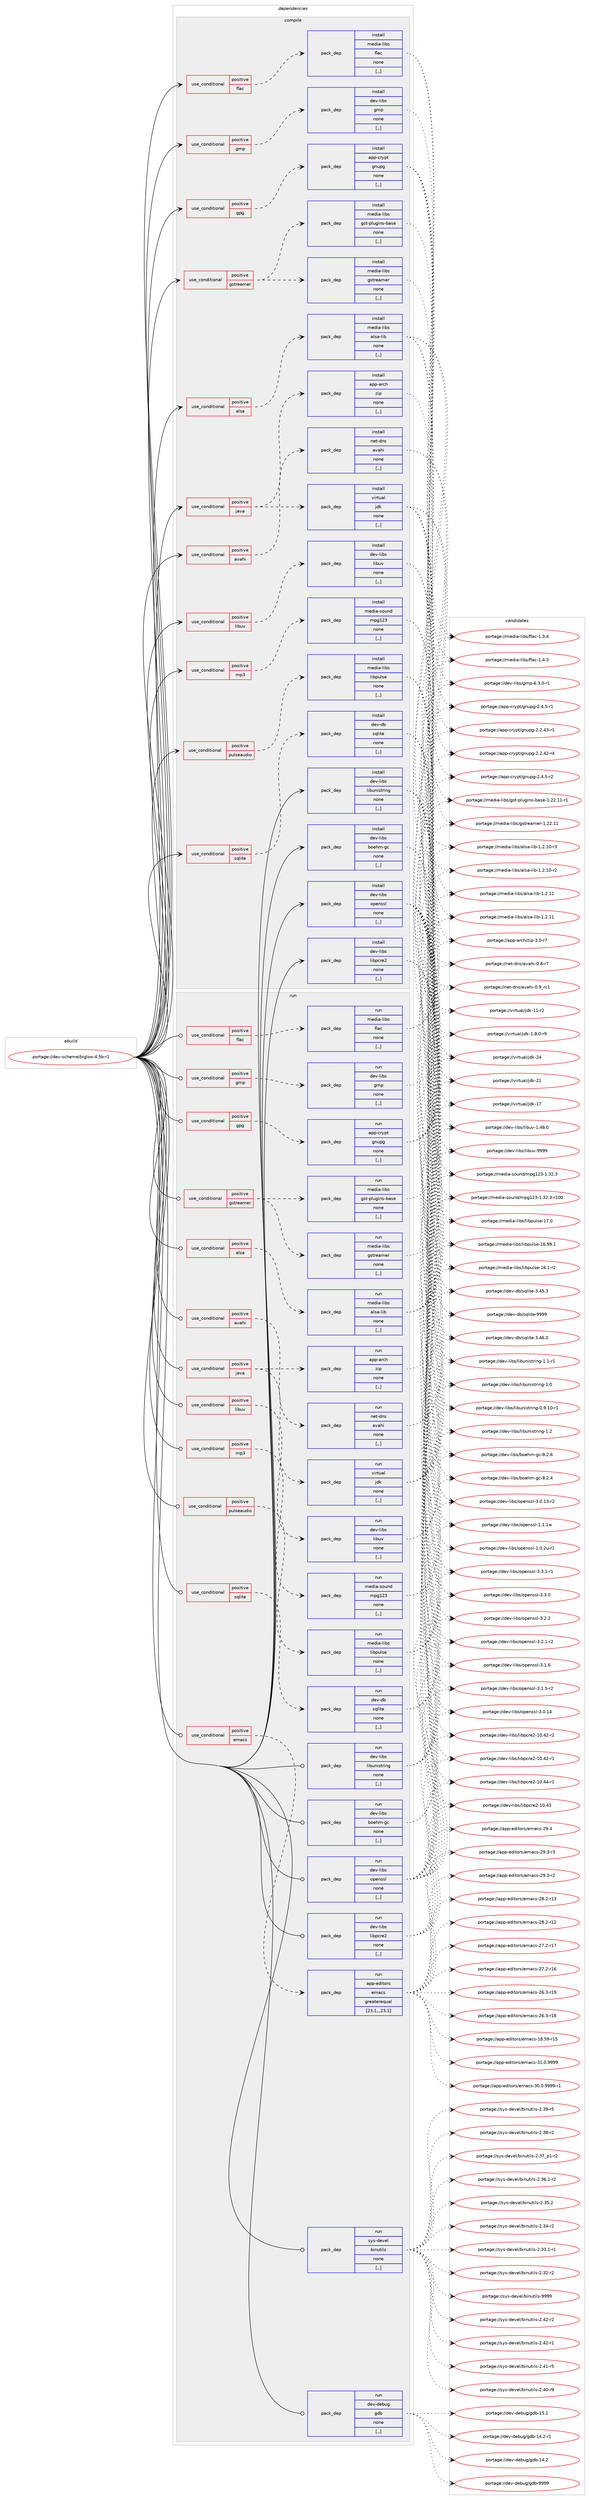 digraph prolog {

# *************
# Graph options
# *************

newrank=true;
concentrate=true;
compound=true;
graph [rankdir=LR,fontname=Helvetica,fontsize=10,ranksep=1.5];#, ranksep=2.5, nodesep=0.2];
edge  [arrowhead=vee];
node  [fontname=Helvetica,fontsize=10];

# **********
# The ebuild
# **********

subgraph cluster_leftcol {
color=gray;
label=<<i>ebuild</i>>;
id [label="portage://dev-scheme/bigloo-4.5b-r1", color=red, width=4, href="../dev-scheme/bigloo-4.5b-r1.svg"];
}

# ****************
# The dependencies
# ****************

subgraph cluster_midcol {
color=gray;
label=<<i>dependencies</i>>;
subgraph cluster_compile {
fillcolor="#eeeeee";
style=filled;
label=<<i>compile</i>>;
subgraph cond58919 {
dependency208186 [label=<<TABLE BORDER="0" CELLBORDER="1" CELLSPACING="0" CELLPADDING="4"><TR><TD ROWSPAN="3" CELLPADDING="10">use_conditional</TD></TR><TR><TD>positive</TD></TR><TR><TD>alsa</TD></TR></TABLE>>, shape=none, color=red];
subgraph pack147878 {
dependency208187 [label=<<TABLE BORDER="0" CELLBORDER="1" CELLSPACING="0" CELLPADDING="4" WIDTH="220"><TR><TD ROWSPAN="6" CELLPADDING="30">pack_dep</TD></TR><TR><TD WIDTH="110">install</TD></TR><TR><TD>media-libs</TD></TR><TR><TD>alsa-lib</TD></TR><TR><TD>none</TD></TR><TR><TD>[,,]</TD></TR></TABLE>>, shape=none, color=blue];
}
dependency208186:e -> dependency208187:w [weight=20,style="dashed",arrowhead="vee"];
}
id:e -> dependency208186:w [weight=20,style="solid",arrowhead="vee"];
subgraph cond58920 {
dependency208188 [label=<<TABLE BORDER="0" CELLBORDER="1" CELLSPACING="0" CELLPADDING="4"><TR><TD ROWSPAN="3" CELLPADDING="10">use_conditional</TD></TR><TR><TD>positive</TD></TR><TR><TD>avahi</TD></TR></TABLE>>, shape=none, color=red];
subgraph pack147879 {
dependency208189 [label=<<TABLE BORDER="0" CELLBORDER="1" CELLSPACING="0" CELLPADDING="4" WIDTH="220"><TR><TD ROWSPAN="6" CELLPADDING="30">pack_dep</TD></TR><TR><TD WIDTH="110">install</TD></TR><TR><TD>net-dns</TD></TR><TR><TD>avahi</TD></TR><TR><TD>none</TD></TR><TR><TD>[,,]</TD></TR></TABLE>>, shape=none, color=blue];
}
dependency208188:e -> dependency208189:w [weight=20,style="dashed",arrowhead="vee"];
}
id:e -> dependency208188:w [weight=20,style="solid",arrowhead="vee"];
subgraph cond58921 {
dependency208190 [label=<<TABLE BORDER="0" CELLBORDER="1" CELLSPACING="0" CELLPADDING="4"><TR><TD ROWSPAN="3" CELLPADDING="10">use_conditional</TD></TR><TR><TD>positive</TD></TR><TR><TD>flac</TD></TR></TABLE>>, shape=none, color=red];
subgraph pack147880 {
dependency208191 [label=<<TABLE BORDER="0" CELLBORDER="1" CELLSPACING="0" CELLPADDING="4" WIDTH="220"><TR><TD ROWSPAN="6" CELLPADDING="30">pack_dep</TD></TR><TR><TD WIDTH="110">install</TD></TR><TR><TD>media-libs</TD></TR><TR><TD>flac</TD></TR><TR><TD>none</TD></TR><TR><TD>[,,]</TD></TR></TABLE>>, shape=none, color=blue];
}
dependency208190:e -> dependency208191:w [weight=20,style="dashed",arrowhead="vee"];
}
id:e -> dependency208190:w [weight=20,style="solid",arrowhead="vee"];
subgraph cond58922 {
dependency208192 [label=<<TABLE BORDER="0" CELLBORDER="1" CELLSPACING="0" CELLPADDING="4"><TR><TD ROWSPAN="3" CELLPADDING="10">use_conditional</TD></TR><TR><TD>positive</TD></TR><TR><TD>gmp</TD></TR></TABLE>>, shape=none, color=red];
subgraph pack147881 {
dependency208193 [label=<<TABLE BORDER="0" CELLBORDER="1" CELLSPACING="0" CELLPADDING="4" WIDTH="220"><TR><TD ROWSPAN="6" CELLPADDING="30">pack_dep</TD></TR><TR><TD WIDTH="110">install</TD></TR><TR><TD>dev-libs</TD></TR><TR><TD>gmp</TD></TR><TR><TD>none</TD></TR><TR><TD>[,,]</TD></TR></TABLE>>, shape=none, color=blue];
}
dependency208192:e -> dependency208193:w [weight=20,style="dashed",arrowhead="vee"];
}
id:e -> dependency208192:w [weight=20,style="solid",arrowhead="vee"];
subgraph cond58923 {
dependency208194 [label=<<TABLE BORDER="0" CELLBORDER="1" CELLSPACING="0" CELLPADDING="4"><TR><TD ROWSPAN="3" CELLPADDING="10">use_conditional</TD></TR><TR><TD>positive</TD></TR><TR><TD>gpg</TD></TR></TABLE>>, shape=none, color=red];
subgraph pack147882 {
dependency208195 [label=<<TABLE BORDER="0" CELLBORDER="1" CELLSPACING="0" CELLPADDING="4" WIDTH="220"><TR><TD ROWSPAN="6" CELLPADDING="30">pack_dep</TD></TR><TR><TD WIDTH="110">install</TD></TR><TR><TD>app-crypt</TD></TR><TR><TD>gnupg</TD></TR><TR><TD>none</TD></TR><TR><TD>[,,]</TD></TR></TABLE>>, shape=none, color=blue];
}
dependency208194:e -> dependency208195:w [weight=20,style="dashed",arrowhead="vee"];
}
id:e -> dependency208194:w [weight=20,style="solid",arrowhead="vee"];
subgraph cond58924 {
dependency208196 [label=<<TABLE BORDER="0" CELLBORDER="1" CELLSPACING="0" CELLPADDING="4"><TR><TD ROWSPAN="3" CELLPADDING="10">use_conditional</TD></TR><TR><TD>positive</TD></TR><TR><TD>gstreamer</TD></TR></TABLE>>, shape=none, color=red];
subgraph pack147883 {
dependency208197 [label=<<TABLE BORDER="0" CELLBORDER="1" CELLSPACING="0" CELLPADDING="4" WIDTH="220"><TR><TD ROWSPAN="6" CELLPADDING="30">pack_dep</TD></TR><TR><TD WIDTH="110">install</TD></TR><TR><TD>media-libs</TD></TR><TR><TD>gst-plugins-base</TD></TR><TR><TD>none</TD></TR><TR><TD>[,,]</TD></TR></TABLE>>, shape=none, color=blue];
}
dependency208196:e -> dependency208197:w [weight=20,style="dashed",arrowhead="vee"];
subgraph pack147884 {
dependency208198 [label=<<TABLE BORDER="0" CELLBORDER="1" CELLSPACING="0" CELLPADDING="4" WIDTH="220"><TR><TD ROWSPAN="6" CELLPADDING="30">pack_dep</TD></TR><TR><TD WIDTH="110">install</TD></TR><TR><TD>media-libs</TD></TR><TR><TD>gstreamer</TD></TR><TR><TD>none</TD></TR><TR><TD>[,,]</TD></TR></TABLE>>, shape=none, color=blue];
}
dependency208196:e -> dependency208198:w [weight=20,style="dashed",arrowhead="vee"];
}
id:e -> dependency208196:w [weight=20,style="solid",arrowhead="vee"];
subgraph cond58925 {
dependency208199 [label=<<TABLE BORDER="0" CELLBORDER="1" CELLSPACING="0" CELLPADDING="4"><TR><TD ROWSPAN="3" CELLPADDING="10">use_conditional</TD></TR><TR><TD>positive</TD></TR><TR><TD>java</TD></TR></TABLE>>, shape=none, color=red];
subgraph pack147885 {
dependency208200 [label=<<TABLE BORDER="0" CELLBORDER="1" CELLSPACING="0" CELLPADDING="4" WIDTH="220"><TR><TD ROWSPAN="6" CELLPADDING="30">pack_dep</TD></TR><TR><TD WIDTH="110">install</TD></TR><TR><TD>app-arch</TD></TR><TR><TD>zip</TD></TR><TR><TD>none</TD></TR><TR><TD>[,,]</TD></TR></TABLE>>, shape=none, color=blue];
}
dependency208199:e -> dependency208200:w [weight=20,style="dashed",arrowhead="vee"];
subgraph pack147886 {
dependency208201 [label=<<TABLE BORDER="0" CELLBORDER="1" CELLSPACING="0" CELLPADDING="4" WIDTH="220"><TR><TD ROWSPAN="6" CELLPADDING="30">pack_dep</TD></TR><TR><TD WIDTH="110">install</TD></TR><TR><TD>virtual</TD></TR><TR><TD>jdk</TD></TR><TR><TD>none</TD></TR><TR><TD>[,,]</TD></TR></TABLE>>, shape=none, color=blue];
}
dependency208199:e -> dependency208201:w [weight=20,style="dashed",arrowhead="vee"];
}
id:e -> dependency208199:w [weight=20,style="solid",arrowhead="vee"];
subgraph cond58926 {
dependency208202 [label=<<TABLE BORDER="0" CELLBORDER="1" CELLSPACING="0" CELLPADDING="4"><TR><TD ROWSPAN="3" CELLPADDING="10">use_conditional</TD></TR><TR><TD>positive</TD></TR><TR><TD>libuv</TD></TR></TABLE>>, shape=none, color=red];
subgraph pack147887 {
dependency208203 [label=<<TABLE BORDER="0" CELLBORDER="1" CELLSPACING="0" CELLPADDING="4" WIDTH="220"><TR><TD ROWSPAN="6" CELLPADDING="30">pack_dep</TD></TR><TR><TD WIDTH="110">install</TD></TR><TR><TD>dev-libs</TD></TR><TR><TD>libuv</TD></TR><TR><TD>none</TD></TR><TR><TD>[,,]</TD></TR></TABLE>>, shape=none, color=blue];
}
dependency208202:e -> dependency208203:w [weight=20,style="dashed",arrowhead="vee"];
}
id:e -> dependency208202:w [weight=20,style="solid",arrowhead="vee"];
subgraph cond58927 {
dependency208204 [label=<<TABLE BORDER="0" CELLBORDER="1" CELLSPACING="0" CELLPADDING="4"><TR><TD ROWSPAN="3" CELLPADDING="10">use_conditional</TD></TR><TR><TD>positive</TD></TR><TR><TD>mp3</TD></TR></TABLE>>, shape=none, color=red];
subgraph pack147888 {
dependency208205 [label=<<TABLE BORDER="0" CELLBORDER="1" CELLSPACING="0" CELLPADDING="4" WIDTH="220"><TR><TD ROWSPAN="6" CELLPADDING="30">pack_dep</TD></TR><TR><TD WIDTH="110">install</TD></TR><TR><TD>media-sound</TD></TR><TR><TD>mpg123</TD></TR><TR><TD>none</TD></TR><TR><TD>[,,]</TD></TR></TABLE>>, shape=none, color=blue];
}
dependency208204:e -> dependency208205:w [weight=20,style="dashed",arrowhead="vee"];
}
id:e -> dependency208204:w [weight=20,style="solid",arrowhead="vee"];
subgraph cond58928 {
dependency208206 [label=<<TABLE BORDER="0" CELLBORDER="1" CELLSPACING="0" CELLPADDING="4"><TR><TD ROWSPAN="3" CELLPADDING="10">use_conditional</TD></TR><TR><TD>positive</TD></TR><TR><TD>pulseaudio</TD></TR></TABLE>>, shape=none, color=red];
subgraph pack147889 {
dependency208207 [label=<<TABLE BORDER="0" CELLBORDER="1" CELLSPACING="0" CELLPADDING="4" WIDTH="220"><TR><TD ROWSPAN="6" CELLPADDING="30">pack_dep</TD></TR><TR><TD WIDTH="110">install</TD></TR><TR><TD>media-libs</TD></TR><TR><TD>libpulse</TD></TR><TR><TD>none</TD></TR><TR><TD>[,,]</TD></TR></TABLE>>, shape=none, color=blue];
}
dependency208206:e -> dependency208207:w [weight=20,style="dashed",arrowhead="vee"];
}
id:e -> dependency208206:w [weight=20,style="solid",arrowhead="vee"];
subgraph cond58929 {
dependency208208 [label=<<TABLE BORDER="0" CELLBORDER="1" CELLSPACING="0" CELLPADDING="4"><TR><TD ROWSPAN="3" CELLPADDING="10">use_conditional</TD></TR><TR><TD>positive</TD></TR><TR><TD>sqlite</TD></TR></TABLE>>, shape=none, color=red];
subgraph pack147890 {
dependency208209 [label=<<TABLE BORDER="0" CELLBORDER="1" CELLSPACING="0" CELLPADDING="4" WIDTH="220"><TR><TD ROWSPAN="6" CELLPADDING="30">pack_dep</TD></TR><TR><TD WIDTH="110">install</TD></TR><TR><TD>dev-db</TD></TR><TR><TD>sqlite</TD></TR><TR><TD>none</TD></TR><TR><TD>[,,]</TD></TR></TABLE>>, shape=none, color=blue];
}
dependency208208:e -> dependency208209:w [weight=20,style="dashed",arrowhead="vee"];
}
id:e -> dependency208208:w [weight=20,style="solid",arrowhead="vee"];
subgraph pack147891 {
dependency208210 [label=<<TABLE BORDER="0" CELLBORDER="1" CELLSPACING="0" CELLPADDING="4" WIDTH="220"><TR><TD ROWSPAN="6" CELLPADDING="30">pack_dep</TD></TR><TR><TD WIDTH="110">install</TD></TR><TR><TD>dev-libs</TD></TR><TR><TD>boehm-gc</TD></TR><TR><TD>none</TD></TR><TR><TD>[,,]</TD></TR></TABLE>>, shape=none, color=blue];
}
id:e -> dependency208210:w [weight=20,style="solid",arrowhead="vee"];
subgraph pack147892 {
dependency208211 [label=<<TABLE BORDER="0" CELLBORDER="1" CELLSPACING="0" CELLPADDING="4" WIDTH="220"><TR><TD ROWSPAN="6" CELLPADDING="30">pack_dep</TD></TR><TR><TD WIDTH="110">install</TD></TR><TR><TD>dev-libs</TD></TR><TR><TD>libpcre2</TD></TR><TR><TD>none</TD></TR><TR><TD>[,,]</TD></TR></TABLE>>, shape=none, color=blue];
}
id:e -> dependency208211:w [weight=20,style="solid",arrowhead="vee"];
subgraph pack147893 {
dependency208212 [label=<<TABLE BORDER="0" CELLBORDER="1" CELLSPACING="0" CELLPADDING="4" WIDTH="220"><TR><TD ROWSPAN="6" CELLPADDING="30">pack_dep</TD></TR><TR><TD WIDTH="110">install</TD></TR><TR><TD>dev-libs</TD></TR><TR><TD>libunistring</TD></TR><TR><TD>none</TD></TR><TR><TD>[,,]</TD></TR></TABLE>>, shape=none, color=blue];
}
id:e -> dependency208212:w [weight=20,style="solid",arrowhead="vee"];
subgraph pack147894 {
dependency208213 [label=<<TABLE BORDER="0" CELLBORDER="1" CELLSPACING="0" CELLPADDING="4" WIDTH="220"><TR><TD ROWSPAN="6" CELLPADDING="30">pack_dep</TD></TR><TR><TD WIDTH="110">install</TD></TR><TR><TD>dev-libs</TD></TR><TR><TD>openssl</TD></TR><TR><TD>none</TD></TR><TR><TD>[,,]</TD></TR></TABLE>>, shape=none, color=blue];
}
id:e -> dependency208213:w [weight=20,style="solid",arrowhead="vee"];
}
subgraph cluster_compileandrun {
fillcolor="#eeeeee";
style=filled;
label=<<i>compile and run</i>>;
}
subgraph cluster_run {
fillcolor="#eeeeee";
style=filled;
label=<<i>run</i>>;
subgraph cond58930 {
dependency208214 [label=<<TABLE BORDER="0" CELLBORDER="1" CELLSPACING="0" CELLPADDING="4"><TR><TD ROWSPAN="3" CELLPADDING="10">use_conditional</TD></TR><TR><TD>positive</TD></TR><TR><TD>alsa</TD></TR></TABLE>>, shape=none, color=red];
subgraph pack147895 {
dependency208215 [label=<<TABLE BORDER="0" CELLBORDER="1" CELLSPACING="0" CELLPADDING="4" WIDTH="220"><TR><TD ROWSPAN="6" CELLPADDING="30">pack_dep</TD></TR><TR><TD WIDTH="110">run</TD></TR><TR><TD>media-libs</TD></TR><TR><TD>alsa-lib</TD></TR><TR><TD>none</TD></TR><TR><TD>[,,]</TD></TR></TABLE>>, shape=none, color=blue];
}
dependency208214:e -> dependency208215:w [weight=20,style="dashed",arrowhead="vee"];
}
id:e -> dependency208214:w [weight=20,style="solid",arrowhead="odot"];
subgraph cond58931 {
dependency208216 [label=<<TABLE BORDER="0" CELLBORDER="1" CELLSPACING="0" CELLPADDING="4"><TR><TD ROWSPAN="3" CELLPADDING="10">use_conditional</TD></TR><TR><TD>positive</TD></TR><TR><TD>avahi</TD></TR></TABLE>>, shape=none, color=red];
subgraph pack147896 {
dependency208217 [label=<<TABLE BORDER="0" CELLBORDER="1" CELLSPACING="0" CELLPADDING="4" WIDTH="220"><TR><TD ROWSPAN="6" CELLPADDING="30">pack_dep</TD></TR><TR><TD WIDTH="110">run</TD></TR><TR><TD>net-dns</TD></TR><TR><TD>avahi</TD></TR><TR><TD>none</TD></TR><TR><TD>[,,]</TD></TR></TABLE>>, shape=none, color=blue];
}
dependency208216:e -> dependency208217:w [weight=20,style="dashed",arrowhead="vee"];
}
id:e -> dependency208216:w [weight=20,style="solid",arrowhead="odot"];
subgraph cond58932 {
dependency208218 [label=<<TABLE BORDER="0" CELLBORDER="1" CELLSPACING="0" CELLPADDING="4"><TR><TD ROWSPAN="3" CELLPADDING="10">use_conditional</TD></TR><TR><TD>positive</TD></TR><TR><TD>emacs</TD></TR></TABLE>>, shape=none, color=red];
subgraph pack147897 {
dependency208219 [label=<<TABLE BORDER="0" CELLBORDER="1" CELLSPACING="0" CELLPADDING="4" WIDTH="220"><TR><TD ROWSPAN="6" CELLPADDING="30">pack_dep</TD></TR><TR><TD WIDTH="110">run</TD></TR><TR><TD>app-editors</TD></TR><TR><TD>emacs</TD></TR><TR><TD>greaterequal</TD></TR><TR><TD>[23.1,,,23.1]</TD></TR></TABLE>>, shape=none, color=blue];
}
dependency208218:e -> dependency208219:w [weight=20,style="dashed",arrowhead="vee"];
}
id:e -> dependency208218:w [weight=20,style="solid",arrowhead="odot"];
subgraph cond58933 {
dependency208220 [label=<<TABLE BORDER="0" CELLBORDER="1" CELLSPACING="0" CELLPADDING="4"><TR><TD ROWSPAN="3" CELLPADDING="10">use_conditional</TD></TR><TR><TD>positive</TD></TR><TR><TD>flac</TD></TR></TABLE>>, shape=none, color=red];
subgraph pack147898 {
dependency208221 [label=<<TABLE BORDER="0" CELLBORDER="1" CELLSPACING="0" CELLPADDING="4" WIDTH="220"><TR><TD ROWSPAN="6" CELLPADDING="30">pack_dep</TD></TR><TR><TD WIDTH="110">run</TD></TR><TR><TD>media-libs</TD></TR><TR><TD>flac</TD></TR><TR><TD>none</TD></TR><TR><TD>[,,]</TD></TR></TABLE>>, shape=none, color=blue];
}
dependency208220:e -> dependency208221:w [weight=20,style="dashed",arrowhead="vee"];
}
id:e -> dependency208220:w [weight=20,style="solid",arrowhead="odot"];
subgraph cond58934 {
dependency208222 [label=<<TABLE BORDER="0" CELLBORDER="1" CELLSPACING="0" CELLPADDING="4"><TR><TD ROWSPAN="3" CELLPADDING="10">use_conditional</TD></TR><TR><TD>positive</TD></TR><TR><TD>gmp</TD></TR></TABLE>>, shape=none, color=red];
subgraph pack147899 {
dependency208223 [label=<<TABLE BORDER="0" CELLBORDER="1" CELLSPACING="0" CELLPADDING="4" WIDTH="220"><TR><TD ROWSPAN="6" CELLPADDING="30">pack_dep</TD></TR><TR><TD WIDTH="110">run</TD></TR><TR><TD>dev-libs</TD></TR><TR><TD>gmp</TD></TR><TR><TD>none</TD></TR><TR><TD>[,,]</TD></TR></TABLE>>, shape=none, color=blue];
}
dependency208222:e -> dependency208223:w [weight=20,style="dashed",arrowhead="vee"];
}
id:e -> dependency208222:w [weight=20,style="solid",arrowhead="odot"];
subgraph cond58935 {
dependency208224 [label=<<TABLE BORDER="0" CELLBORDER="1" CELLSPACING="0" CELLPADDING="4"><TR><TD ROWSPAN="3" CELLPADDING="10">use_conditional</TD></TR><TR><TD>positive</TD></TR><TR><TD>gpg</TD></TR></TABLE>>, shape=none, color=red];
subgraph pack147900 {
dependency208225 [label=<<TABLE BORDER="0" CELLBORDER="1" CELLSPACING="0" CELLPADDING="4" WIDTH="220"><TR><TD ROWSPAN="6" CELLPADDING="30">pack_dep</TD></TR><TR><TD WIDTH="110">run</TD></TR><TR><TD>app-crypt</TD></TR><TR><TD>gnupg</TD></TR><TR><TD>none</TD></TR><TR><TD>[,,]</TD></TR></TABLE>>, shape=none, color=blue];
}
dependency208224:e -> dependency208225:w [weight=20,style="dashed",arrowhead="vee"];
}
id:e -> dependency208224:w [weight=20,style="solid",arrowhead="odot"];
subgraph cond58936 {
dependency208226 [label=<<TABLE BORDER="0" CELLBORDER="1" CELLSPACING="0" CELLPADDING="4"><TR><TD ROWSPAN="3" CELLPADDING="10">use_conditional</TD></TR><TR><TD>positive</TD></TR><TR><TD>gstreamer</TD></TR></TABLE>>, shape=none, color=red];
subgraph pack147901 {
dependency208227 [label=<<TABLE BORDER="0" CELLBORDER="1" CELLSPACING="0" CELLPADDING="4" WIDTH="220"><TR><TD ROWSPAN="6" CELLPADDING="30">pack_dep</TD></TR><TR><TD WIDTH="110">run</TD></TR><TR><TD>media-libs</TD></TR><TR><TD>gst-plugins-base</TD></TR><TR><TD>none</TD></TR><TR><TD>[,,]</TD></TR></TABLE>>, shape=none, color=blue];
}
dependency208226:e -> dependency208227:w [weight=20,style="dashed",arrowhead="vee"];
subgraph pack147902 {
dependency208228 [label=<<TABLE BORDER="0" CELLBORDER="1" CELLSPACING="0" CELLPADDING="4" WIDTH="220"><TR><TD ROWSPAN="6" CELLPADDING="30">pack_dep</TD></TR><TR><TD WIDTH="110">run</TD></TR><TR><TD>media-libs</TD></TR><TR><TD>gstreamer</TD></TR><TR><TD>none</TD></TR><TR><TD>[,,]</TD></TR></TABLE>>, shape=none, color=blue];
}
dependency208226:e -> dependency208228:w [weight=20,style="dashed",arrowhead="vee"];
}
id:e -> dependency208226:w [weight=20,style="solid",arrowhead="odot"];
subgraph cond58937 {
dependency208229 [label=<<TABLE BORDER="0" CELLBORDER="1" CELLSPACING="0" CELLPADDING="4"><TR><TD ROWSPAN="3" CELLPADDING="10">use_conditional</TD></TR><TR><TD>positive</TD></TR><TR><TD>java</TD></TR></TABLE>>, shape=none, color=red];
subgraph pack147903 {
dependency208230 [label=<<TABLE BORDER="0" CELLBORDER="1" CELLSPACING="0" CELLPADDING="4" WIDTH="220"><TR><TD ROWSPAN="6" CELLPADDING="30">pack_dep</TD></TR><TR><TD WIDTH="110">run</TD></TR><TR><TD>app-arch</TD></TR><TR><TD>zip</TD></TR><TR><TD>none</TD></TR><TR><TD>[,,]</TD></TR></TABLE>>, shape=none, color=blue];
}
dependency208229:e -> dependency208230:w [weight=20,style="dashed",arrowhead="vee"];
subgraph pack147904 {
dependency208231 [label=<<TABLE BORDER="0" CELLBORDER="1" CELLSPACING="0" CELLPADDING="4" WIDTH="220"><TR><TD ROWSPAN="6" CELLPADDING="30">pack_dep</TD></TR><TR><TD WIDTH="110">run</TD></TR><TR><TD>virtual</TD></TR><TR><TD>jdk</TD></TR><TR><TD>none</TD></TR><TR><TD>[,,]</TD></TR></TABLE>>, shape=none, color=blue];
}
dependency208229:e -> dependency208231:w [weight=20,style="dashed",arrowhead="vee"];
}
id:e -> dependency208229:w [weight=20,style="solid",arrowhead="odot"];
subgraph cond58938 {
dependency208232 [label=<<TABLE BORDER="0" CELLBORDER="1" CELLSPACING="0" CELLPADDING="4"><TR><TD ROWSPAN="3" CELLPADDING="10">use_conditional</TD></TR><TR><TD>positive</TD></TR><TR><TD>libuv</TD></TR></TABLE>>, shape=none, color=red];
subgraph pack147905 {
dependency208233 [label=<<TABLE BORDER="0" CELLBORDER="1" CELLSPACING="0" CELLPADDING="4" WIDTH="220"><TR><TD ROWSPAN="6" CELLPADDING="30">pack_dep</TD></TR><TR><TD WIDTH="110">run</TD></TR><TR><TD>dev-libs</TD></TR><TR><TD>libuv</TD></TR><TR><TD>none</TD></TR><TR><TD>[,,]</TD></TR></TABLE>>, shape=none, color=blue];
}
dependency208232:e -> dependency208233:w [weight=20,style="dashed",arrowhead="vee"];
}
id:e -> dependency208232:w [weight=20,style="solid",arrowhead="odot"];
subgraph cond58939 {
dependency208234 [label=<<TABLE BORDER="0" CELLBORDER="1" CELLSPACING="0" CELLPADDING="4"><TR><TD ROWSPAN="3" CELLPADDING="10">use_conditional</TD></TR><TR><TD>positive</TD></TR><TR><TD>mp3</TD></TR></TABLE>>, shape=none, color=red];
subgraph pack147906 {
dependency208235 [label=<<TABLE BORDER="0" CELLBORDER="1" CELLSPACING="0" CELLPADDING="4" WIDTH="220"><TR><TD ROWSPAN="6" CELLPADDING="30">pack_dep</TD></TR><TR><TD WIDTH="110">run</TD></TR><TR><TD>media-sound</TD></TR><TR><TD>mpg123</TD></TR><TR><TD>none</TD></TR><TR><TD>[,,]</TD></TR></TABLE>>, shape=none, color=blue];
}
dependency208234:e -> dependency208235:w [weight=20,style="dashed",arrowhead="vee"];
}
id:e -> dependency208234:w [weight=20,style="solid",arrowhead="odot"];
subgraph cond58940 {
dependency208236 [label=<<TABLE BORDER="0" CELLBORDER="1" CELLSPACING="0" CELLPADDING="4"><TR><TD ROWSPAN="3" CELLPADDING="10">use_conditional</TD></TR><TR><TD>positive</TD></TR><TR><TD>pulseaudio</TD></TR></TABLE>>, shape=none, color=red];
subgraph pack147907 {
dependency208237 [label=<<TABLE BORDER="0" CELLBORDER="1" CELLSPACING="0" CELLPADDING="4" WIDTH="220"><TR><TD ROWSPAN="6" CELLPADDING="30">pack_dep</TD></TR><TR><TD WIDTH="110">run</TD></TR><TR><TD>media-libs</TD></TR><TR><TD>libpulse</TD></TR><TR><TD>none</TD></TR><TR><TD>[,,]</TD></TR></TABLE>>, shape=none, color=blue];
}
dependency208236:e -> dependency208237:w [weight=20,style="dashed",arrowhead="vee"];
}
id:e -> dependency208236:w [weight=20,style="solid",arrowhead="odot"];
subgraph cond58941 {
dependency208238 [label=<<TABLE BORDER="0" CELLBORDER="1" CELLSPACING="0" CELLPADDING="4"><TR><TD ROWSPAN="3" CELLPADDING="10">use_conditional</TD></TR><TR><TD>positive</TD></TR><TR><TD>sqlite</TD></TR></TABLE>>, shape=none, color=red];
subgraph pack147908 {
dependency208239 [label=<<TABLE BORDER="0" CELLBORDER="1" CELLSPACING="0" CELLPADDING="4" WIDTH="220"><TR><TD ROWSPAN="6" CELLPADDING="30">pack_dep</TD></TR><TR><TD WIDTH="110">run</TD></TR><TR><TD>dev-db</TD></TR><TR><TD>sqlite</TD></TR><TR><TD>none</TD></TR><TR><TD>[,,]</TD></TR></TABLE>>, shape=none, color=blue];
}
dependency208238:e -> dependency208239:w [weight=20,style="dashed",arrowhead="vee"];
}
id:e -> dependency208238:w [weight=20,style="solid",arrowhead="odot"];
subgraph pack147909 {
dependency208240 [label=<<TABLE BORDER="0" CELLBORDER="1" CELLSPACING="0" CELLPADDING="4" WIDTH="220"><TR><TD ROWSPAN="6" CELLPADDING="30">pack_dep</TD></TR><TR><TD WIDTH="110">run</TD></TR><TR><TD>dev-debug</TD></TR><TR><TD>gdb</TD></TR><TR><TD>none</TD></TR><TR><TD>[,,]</TD></TR></TABLE>>, shape=none, color=blue];
}
id:e -> dependency208240:w [weight=20,style="solid",arrowhead="odot"];
subgraph pack147910 {
dependency208241 [label=<<TABLE BORDER="0" CELLBORDER="1" CELLSPACING="0" CELLPADDING="4" WIDTH="220"><TR><TD ROWSPAN="6" CELLPADDING="30">pack_dep</TD></TR><TR><TD WIDTH="110">run</TD></TR><TR><TD>dev-libs</TD></TR><TR><TD>boehm-gc</TD></TR><TR><TD>none</TD></TR><TR><TD>[,,]</TD></TR></TABLE>>, shape=none, color=blue];
}
id:e -> dependency208241:w [weight=20,style="solid",arrowhead="odot"];
subgraph pack147911 {
dependency208242 [label=<<TABLE BORDER="0" CELLBORDER="1" CELLSPACING="0" CELLPADDING="4" WIDTH="220"><TR><TD ROWSPAN="6" CELLPADDING="30">pack_dep</TD></TR><TR><TD WIDTH="110">run</TD></TR><TR><TD>dev-libs</TD></TR><TR><TD>libpcre2</TD></TR><TR><TD>none</TD></TR><TR><TD>[,,]</TD></TR></TABLE>>, shape=none, color=blue];
}
id:e -> dependency208242:w [weight=20,style="solid",arrowhead="odot"];
subgraph pack147912 {
dependency208243 [label=<<TABLE BORDER="0" CELLBORDER="1" CELLSPACING="0" CELLPADDING="4" WIDTH="220"><TR><TD ROWSPAN="6" CELLPADDING="30">pack_dep</TD></TR><TR><TD WIDTH="110">run</TD></TR><TR><TD>dev-libs</TD></TR><TR><TD>libunistring</TD></TR><TR><TD>none</TD></TR><TR><TD>[,,]</TD></TR></TABLE>>, shape=none, color=blue];
}
id:e -> dependency208243:w [weight=20,style="solid",arrowhead="odot"];
subgraph pack147913 {
dependency208244 [label=<<TABLE BORDER="0" CELLBORDER="1" CELLSPACING="0" CELLPADDING="4" WIDTH="220"><TR><TD ROWSPAN="6" CELLPADDING="30">pack_dep</TD></TR><TR><TD WIDTH="110">run</TD></TR><TR><TD>dev-libs</TD></TR><TR><TD>openssl</TD></TR><TR><TD>none</TD></TR><TR><TD>[,,]</TD></TR></TABLE>>, shape=none, color=blue];
}
id:e -> dependency208244:w [weight=20,style="solid",arrowhead="odot"];
subgraph pack147914 {
dependency208245 [label=<<TABLE BORDER="0" CELLBORDER="1" CELLSPACING="0" CELLPADDING="4" WIDTH="220"><TR><TD ROWSPAN="6" CELLPADDING="30">pack_dep</TD></TR><TR><TD WIDTH="110">run</TD></TR><TR><TD>sys-devel</TD></TR><TR><TD>binutils</TD></TR><TR><TD>none</TD></TR><TR><TD>[,,]</TD></TR></TABLE>>, shape=none, color=blue];
}
id:e -> dependency208245:w [weight=20,style="solid",arrowhead="odot"];
}
}

# **************
# The candidates
# **************

subgraph cluster_choices {
rank=same;
color=gray;
label=<<i>candidates</i>>;

subgraph choice147878 {
color=black;
nodesep=1;
choice109101100105974510810598115479710811597451081059845494650464950 [label="portage://media-libs/alsa-lib-1.2.12", color=red, width=4,href="../media-libs/alsa-lib-1.2.12.svg"];
choice109101100105974510810598115479710811597451081059845494650464949 [label="portage://media-libs/alsa-lib-1.2.11", color=red, width=4,href="../media-libs/alsa-lib-1.2.11.svg"];
choice1091011001059745108105981154797108115974510810598454946504649484511451 [label="portage://media-libs/alsa-lib-1.2.10-r3", color=red, width=4,href="../media-libs/alsa-lib-1.2.10-r3.svg"];
choice1091011001059745108105981154797108115974510810598454946504649484511450 [label="portage://media-libs/alsa-lib-1.2.10-r2", color=red, width=4,href="../media-libs/alsa-lib-1.2.10-r2.svg"];
dependency208187:e -> choice109101100105974510810598115479710811597451081059845494650464950:w [style=dotted,weight="100"];
dependency208187:e -> choice109101100105974510810598115479710811597451081059845494650464949:w [style=dotted,weight="100"];
dependency208187:e -> choice1091011001059745108105981154797108115974510810598454946504649484511451:w [style=dotted,weight="100"];
dependency208187:e -> choice1091011001059745108105981154797108115974510810598454946504649484511450:w [style=dotted,weight="100"];
}
subgraph choice147879 {
color=black;
nodesep=1;
choice1101011164510011011547971189710410545484657951149949 [label="portage://net-dns/avahi-0.9_rc1", color=red, width=4,href="../net-dns/avahi-0.9_rc1.svg"];
choice11010111645100110115479711897104105454846564511455 [label="portage://net-dns/avahi-0.8-r7", color=red, width=4,href="../net-dns/avahi-0.8-r7.svg"];
dependency208189:e -> choice1101011164510011011547971189710410545484657951149949:w [style=dotted,weight="100"];
dependency208189:e -> choice11010111645100110115479711897104105454846564511455:w [style=dotted,weight="100"];
}
subgraph choice147880 {
color=black;
nodesep=1;
choice109101100105974510810598115471021089799454946524651 [label="portage://media-libs/flac-1.4.3", color=red, width=4,href="../media-libs/flac-1.4.3.svg"];
choice109101100105974510810598115471021089799454946514652 [label="portage://media-libs/flac-1.3.4", color=red, width=4,href="../media-libs/flac-1.3.4.svg"];
dependency208191:e -> choice109101100105974510810598115471021089799454946524651:w [style=dotted,weight="100"];
dependency208191:e -> choice109101100105974510810598115471021089799454946514652:w [style=dotted,weight="100"];
}
subgraph choice147881 {
color=black;
nodesep=1;
choice1001011184510810598115471031091124554465146484511449 [label="portage://dev-libs/gmp-6.3.0-r1", color=red, width=4,href="../dev-libs/gmp-6.3.0-r1.svg"];
dependency208193:e -> choice1001011184510810598115471031091124554465146484511449:w [style=dotted,weight="100"];
}
subgraph choice147882 {
color=black;
nodesep=1;
choice971121124599114121112116471031101171121034550465246534511450 [label="portage://app-crypt/gnupg-2.4.5-r2", color=red, width=4,href="../app-crypt/gnupg-2.4.5-r2.svg"];
choice971121124599114121112116471031101171121034550465246534511449 [label="portage://app-crypt/gnupg-2.4.5-r1", color=red, width=4,href="../app-crypt/gnupg-2.4.5-r1.svg"];
choice97112112459911412111211647103110117112103455046504652514511449 [label="portage://app-crypt/gnupg-2.2.43-r1", color=red, width=4,href="../app-crypt/gnupg-2.2.43-r1.svg"];
choice97112112459911412111211647103110117112103455046504652504511452 [label="portage://app-crypt/gnupg-2.2.42-r4", color=red, width=4,href="../app-crypt/gnupg-2.2.42-r4.svg"];
dependency208195:e -> choice971121124599114121112116471031101171121034550465246534511450:w [style=dotted,weight="100"];
dependency208195:e -> choice971121124599114121112116471031101171121034550465246534511449:w [style=dotted,weight="100"];
dependency208195:e -> choice97112112459911412111211647103110117112103455046504652514511449:w [style=dotted,weight="100"];
dependency208195:e -> choice97112112459911412111211647103110117112103455046504652504511452:w [style=dotted,weight="100"];
}
subgraph choice147883 {
color=black;
nodesep=1;
choice109101100105974510810598115471031151164511210811710310511011545989711510145494650504649494511449 [label="portage://media-libs/gst-plugins-base-1.22.11-r1", color=red, width=4,href="../media-libs/gst-plugins-base-1.22.11-r1.svg"];
dependency208197:e -> choice109101100105974510810598115471031151164511210811710310511011545989711510145494650504649494511449:w [style=dotted,weight="100"];
}
subgraph choice147884 {
color=black;
nodesep=1;
choice10910110010597451081059811547103115116114101971091011144549465050464949 [label="portage://media-libs/gstreamer-1.22.11", color=red, width=4,href="../media-libs/gstreamer-1.22.11.svg"];
dependency208198:e -> choice10910110010597451081059811547103115116114101971091011144549465050464949:w [style=dotted,weight="100"];
}
subgraph choice147885 {
color=black;
nodesep=1;
choice9711211245971149910447122105112455146484511455 [label="portage://app-arch/zip-3.0-r7", color=red, width=4,href="../app-arch/zip-3.0-r7.svg"];
dependency208200:e -> choice9711211245971149910447122105112455146484511455:w [style=dotted,weight="100"];
}
subgraph choice147886 {
color=black;
nodesep=1;
choice1181051141161179710847106100107455052 [label="portage://virtual/jdk-24", color=red, width=4,href="../virtual/jdk-24.svg"];
choice1181051141161179710847106100107455049 [label="portage://virtual/jdk-21", color=red, width=4,href="../virtual/jdk-21.svg"];
choice1181051141161179710847106100107454955 [label="portage://virtual/jdk-17", color=red, width=4,href="../virtual/jdk-17.svg"];
choice11810511411611797108471061001074549494511450 [label="portage://virtual/jdk-11-r2", color=red, width=4,href="../virtual/jdk-11-r2.svg"];
choice11810511411611797108471061001074549465646484511457 [label="portage://virtual/jdk-1.8.0-r9", color=red, width=4,href="../virtual/jdk-1.8.0-r9.svg"];
dependency208201:e -> choice1181051141161179710847106100107455052:w [style=dotted,weight="100"];
dependency208201:e -> choice1181051141161179710847106100107455049:w [style=dotted,weight="100"];
dependency208201:e -> choice1181051141161179710847106100107454955:w [style=dotted,weight="100"];
dependency208201:e -> choice11810511411611797108471061001074549494511450:w [style=dotted,weight="100"];
dependency208201:e -> choice11810511411611797108471061001074549465646484511457:w [style=dotted,weight="100"];
}
subgraph choice147887 {
color=black;
nodesep=1;
choice100101118451081059811547108105981171184557575757 [label="portage://dev-libs/libuv-9999", color=red, width=4,href="../dev-libs/libuv-9999.svg"];
choice1001011184510810598115471081059811711845494652564648 [label="portage://dev-libs/libuv-1.48.0", color=red, width=4,href="../dev-libs/libuv-1.48.0.svg"];
dependency208203:e -> choice100101118451081059811547108105981171184557575757:w [style=dotted,weight="100"];
dependency208203:e -> choice1001011184510810598115471081059811711845494652564648:w [style=dotted,weight="100"];
}
subgraph choice147888 {
color=black;
nodesep=1;
choice1091011001059745115111117110100471091121034950514549465150465145114494848 [label="portage://media-sound/mpg123-1.32.3-r100", color=red, width=4,href="../media-sound/mpg123-1.32.3-r100.svg"];
choice10910110010597451151111171101004710911210349505145494651504651 [label="portage://media-sound/mpg123-1.32.3", color=red, width=4,href="../media-sound/mpg123-1.32.3.svg"];
dependency208205:e -> choice1091011001059745115111117110100471091121034950514549465150465145114494848:w [style=dotted,weight="100"];
dependency208205:e -> choice10910110010597451151111171101004710911210349505145494651504651:w [style=dotted,weight="100"];
}
subgraph choice147889 {
color=black;
nodesep=1;
choice10910110010597451081059811547108105981121171081151014549554648 [label="portage://media-libs/libpulse-17.0", color=red, width=4,href="../media-libs/libpulse-17.0.svg"];
choice10910110010597451081059811547108105981121171081151014549544657574649 [label="portage://media-libs/libpulse-16.99.1", color=red, width=4,href="../media-libs/libpulse-16.99.1.svg"];
choice109101100105974510810598115471081059811211710811510145495446494511450 [label="portage://media-libs/libpulse-16.1-r2", color=red, width=4,href="../media-libs/libpulse-16.1-r2.svg"];
dependency208207:e -> choice10910110010597451081059811547108105981121171081151014549554648:w [style=dotted,weight="100"];
dependency208207:e -> choice10910110010597451081059811547108105981121171081151014549544657574649:w [style=dotted,weight="100"];
dependency208207:e -> choice109101100105974510810598115471081059811211710811510145495446494511450:w [style=dotted,weight="100"];
}
subgraph choice147890 {
color=black;
nodesep=1;
choice1001011184510098471151131081051161014557575757 [label="portage://dev-db/sqlite-9999", color=red, width=4,href="../dev-db/sqlite-9999.svg"];
choice10010111845100984711511310810511610145514652544648 [label="portage://dev-db/sqlite-3.46.0", color=red, width=4,href="../dev-db/sqlite-3.46.0.svg"];
choice10010111845100984711511310810511610145514652534651 [label="portage://dev-db/sqlite-3.45.3", color=red, width=4,href="../dev-db/sqlite-3.45.3.svg"];
dependency208209:e -> choice1001011184510098471151131081051161014557575757:w [style=dotted,weight="100"];
dependency208209:e -> choice10010111845100984711511310810511610145514652544648:w [style=dotted,weight="100"];
dependency208209:e -> choice10010111845100984711511310810511610145514652534651:w [style=dotted,weight="100"];
}
subgraph choice147891 {
color=black;
nodesep=1;
choice100101118451081059811547981111011041094510399455646504654 [label="portage://dev-libs/boehm-gc-8.2.6", color=red, width=4,href="../dev-libs/boehm-gc-8.2.6.svg"];
choice100101118451081059811547981111011041094510399455646504652 [label="portage://dev-libs/boehm-gc-8.2.4", color=red, width=4,href="../dev-libs/boehm-gc-8.2.4.svg"];
dependency208210:e -> choice100101118451081059811547981111011041094510399455646504654:w [style=dotted,weight="100"];
dependency208210:e -> choice100101118451081059811547981111011041094510399455646504652:w [style=dotted,weight="100"];
}
subgraph choice147892 {
color=black;
nodesep=1;
choice1001011184510810598115471081059811299114101504549484652524511449 [label="portage://dev-libs/libpcre2-10.44-r1", color=red, width=4,href="../dev-libs/libpcre2-10.44-r1.svg"];
choice100101118451081059811547108105981129911410150454948465251 [label="portage://dev-libs/libpcre2-10.43", color=red, width=4,href="../dev-libs/libpcre2-10.43.svg"];
choice1001011184510810598115471081059811299114101504549484652504511450 [label="portage://dev-libs/libpcre2-10.42-r2", color=red, width=4,href="../dev-libs/libpcre2-10.42-r2.svg"];
choice1001011184510810598115471081059811299114101504549484652504511449 [label="portage://dev-libs/libpcre2-10.42-r1", color=red, width=4,href="../dev-libs/libpcre2-10.42-r1.svg"];
dependency208211:e -> choice1001011184510810598115471081059811299114101504549484652524511449:w [style=dotted,weight="100"];
dependency208211:e -> choice100101118451081059811547108105981129911410150454948465251:w [style=dotted,weight="100"];
dependency208211:e -> choice1001011184510810598115471081059811299114101504549484652504511450:w [style=dotted,weight="100"];
dependency208211:e -> choice1001011184510810598115471081059811299114101504549484652504511449:w [style=dotted,weight="100"];
}
subgraph choice147893 {
color=black;
nodesep=1;
choice1001011184510810598115471081059811711010511511611410511010345494650 [label="portage://dev-libs/libunistring-1.2", color=red, width=4,href="../dev-libs/libunistring-1.2.svg"];
choice10010111845108105981154710810598117110105115116114105110103454946494511449 [label="portage://dev-libs/libunistring-1.1-r1", color=red, width=4,href="../dev-libs/libunistring-1.1-r1.svg"];
choice1001011184510810598115471081059811711010511511611410511010345494648 [label="portage://dev-libs/libunistring-1.0", color=red, width=4,href="../dev-libs/libunistring-1.0.svg"];
choice10010111845108105981154710810598117110105115116114105110103454846574649484511449 [label="portage://dev-libs/libunistring-0.9.10-r1", color=red, width=4,href="../dev-libs/libunistring-0.9.10-r1.svg"];
dependency208212:e -> choice1001011184510810598115471081059811711010511511611410511010345494650:w [style=dotted,weight="100"];
dependency208212:e -> choice10010111845108105981154710810598117110105115116114105110103454946494511449:w [style=dotted,weight="100"];
dependency208212:e -> choice1001011184510810598115471081059811711010511511611410511010345494648:w [style=dotted,weight="100"];
dependency208212:e -> choice10010111845108105981154710810598117110105115116114105110103454846574649484511449:w [style=dotted,weight="100"];
}
subgraph choice147894 {
color=black;
nodesep=1;
choice1001011184510810598115471111121011101151151084551465146494511449 [label="portage://dev-libs/openssl-3.3.1-r1", color=red, width=4,href="../dev-libs/openssl-3.3.1-r1.svg"];
choice100101118451081059811547111112101110115115108455146514648 [label="portage://dev-libs/openssl-3.3.0", color=red, width=4,href="../dev-libs/openssl-3.3.0.svg"];
choice100101118451081059811547111112101110115115108455146504650 [label="portage://dev-libs/openssl-3.2.2", color=red, width=4,href="../dev-libs/openssl-3.2.2.svg"];
choice1001011184510810598115471111121011101151151084551465046494511450 [label="portage://dev-libs/openssl-3.2.1-r2", color=red, width=4,href="../dev-libs/openssl-3.2.1-r2.svg"];
choice100101118451081059811547111112101110115115108455146494654 [label="portage://dev-libs/openssl-3.1.6", color=red, width=4,href="../dev-libs/openssl-3.1.6.svg"];
choice1001011184510810598115471111121011101151151084551464946534511450 [label="portage://dev-libs/openssl-3.1.5-r2", color=red, width=4,href="../dev-libs/openssl-3.1.5-r2.svg"];
choice10010111845108105981154711111210111011511510845514648464952 [label="portage://dev-libs/openssl-3.0.14", color=red, width=4,href="../dev-libs/openssl-3.0.14.svg"];
choice100101118451081059811547111112101110115115108455146484649514511450 [label="portage://dev-libs/openssl-3.0.13-r2", color=red, width=4,href="../dev-libs/openssl-3.0.13-r2.svg"];
choice100101118451081059811547111112101110115115108454946494649119 [label="portage://dev-libs/openssl-1.1.1w", color=red, width=4,href="../dev-libs/openssl-1.1.1w.svg"];
choice1001011184510810598115471111121011101151151084549464846501174511449 [label="portage://dev-libs/openssl-1.0.2u-r1", color=red, width=4,href="../dev-libs/openssl-1.0.2u-r1.svg"];
dependency208213:e -> choice1001011184510810598115471111121011101151151084551465146494511449:w [style=dotted,weight="100"];
dependency208213:e -> choice100101118451081059811547111112101110115115108455146514648:w [style=dotted,weight="100"];
dependency208213:e -> choice100101118451081059811547111112101110115115108455146504650:w [style=dotted,weight="100"];
dependency208213:e -> choice1001011184510810598115471111121011101151151084551465046494511450:w [style=dotted,weight="100"];
dependency208213:e -> choice100101118451081059811547111112101110115115108455146494654:w [style=dotted,weight="100"];
dependency208213:e -> choice1001011184510810598115471111121011101151151084551464946534511450:w [style=dotted,weight="100"];
dependency208213:e -> choice10010111845108105981154711111210111011511510845514648464952:w [style=dotted,weight="100"];
dependency208213:e -> choice100101118451081059811547111112101110115115108455146484649514511450:w [style=dotted,weight="100"];
dependency208213:e -> choice100101118451081059811547111112101110115115108454946494649119:w [style=dotted,weight="100"];
dependency208213:e -> choice1001011184510810598115471111121011101151151084549464846501174511449:w [style=dotted,weight="100"];
}
subgraph choice147895 {
color=black;
nodesep=1;
choice109101100105974510810598115479710811597451081059845494650464950 [label="portage://media-libs/alsa-lib-1.2.12", color=red, width=4,href="../media-libs/alsa-lib-1.2.12.svg"];
choice109101100105974510810598115479710811597451081059845494650464949 [label="portage://media-libs/alsa-lib-1.2.11", color=red, width=4,href="../media-libs/alsa-lib-1.2.11.svg"];
choice1091011001059745108105981154797108115974510810598454946504649484511451 [label="portage://media-libs/alsa-lib-1.2.10-r3", color=red, width=4,href="../media-libs/alsa-lib-1.2.10-r3.svg"];
choice1091011001059745108105981154797108115974510810598454946504649484511450 [label="portage://media-libs/alsa-lib-1.2.10-r2", color=red, width=4,href="../media-libs/alsa-lib-1.2.10-r2.svg"];
dependency208215:e -> choice109101100105974510810598115479710811597451081059845494650464950:w [style=dotted,weight="100"];
dependency208215:e -> choice109101100105974510810598115479710811597451081059845494650464949:w [style=dotted,weight="100"];
dependency208215:e -> choice1091011001059745108105981154797108115974510810598454946504649484511451:w [style=dotted,weight="100"];
dependency208215:e -> choice1091011001059745108105981154797108115974510810598454946504649484511450:w [style=dotted,weight="100"];
}
subgraph choice147896 {
color=black;
nodesep=1;
choice1101011164510011011547971189710410545484657951149949 [label="portage://net-dns/avahi-0.9_rc1", color=red, width=4,href="../net-dns/avahi-0.9_rc1.svg"];
choice11010111645100110115479711897104105454846564511455 [label="portage://net-dns/avahi-0.8-r7", color=red, width=4,href="../net-dns/avahi-0.8-r7.svg"];
dependency208217:e -> choice1101011164510011011547971189710410545484657951149949:w [style=dotted,weight="100"];
dependency208217:e -> choice11010111645100110115479711897104105454846564511455:w [style=dotted,weight="100"];
}
subgraph choice147897 {
color=black;
nodesep=1;
choice971121124510110010511611111411547101109979911545514946484657575757 [label="portage://app-editors/emacs-31.0.9999", color=red, width=4,href="../app-editors/emacs-31.0.9999.svg"];
choice9711211245101100105116111114115471011099799115455148464846575757574511449 [label="portage://app-editors/emacs-30.0.9999-r1", color=red, width=4,href="../app-editors/emacs-30.0.9999-r1.svg"];
choice97112112451011001051161111141154710110997991154550574652 [label="portage://app-editors/emacs-29.4", color=red, width=4,href="../app-editors/emacs-29.4.svg"];
choice971121124510110010511611111411547101109979911545505746514511451 [label="portage://app-editors/emacs-29.3-r3", color=red, width=4,href="../app-editors/emacs-29.3-r3.svg"];
choice971121124510110010511611111411547101109979911545505746514511450 [label="portage://app-editors/emacs-29.3-r2", color=red, width=4,href="../app-editors/emacs-29.3-r2.svg"];
choice97112112451011001051161111141154710110997991154550564650451144951 [label="portage://app-editors/emacs-28.2-r13", color=red, width=4,href="../app-editors/emacs-28.2-r13.svg"];
choice97112112451011001051161111141154710110997991154550564650451144950 [label="portage://app-editors/emacs-28.2-r12", color=red, width=4,href="../app-editors/emacs-28.2-r12.svg"];
choice97112112451011001051161111141154710110997991154550554650451144955 [label="portage://app-editors/emacs-27.2-r17", color=red, width=4,href="../app-editors/emacs-27.2-r17.svg"];
choice97112112451011001051161111141154710110997991154550554650451144954 [label="portage://app-editors/emacs-27.2-r16", color=red, width=4,href="../app-editors/emacs-27.2-r16.svg"];
choice97112112451011001051161111141154710110997991154550544651451144957 [label="portage://app-editors/emacs-26.3-r19", color=red, width=4,href="../app-editors/emacs-26.3-r19.svg"];
choice97112112451011001051161111141154710110997991154550544651451144956 [label="portage://app-editors/emacs-26.3-r18", color=red, width=4,href="../app-editors/emacs-26.3-r18.svg"];
choice9711211245101100105116111114115471011099799115454956465357451144953 [label="portage://app-editors/emacs-18.59-r15", color=red, width=4,href="../app-editors/emacs-18.59-r15.svg"];
dependency208219:e -> choice971121124510110010511611111411547101109979911545514946484657575757:w [style=dotted,weight="100"];
dependency208219:e -> choice9711211245101100105116111114115471011099799115455148464846575757574511449:w [style=dotted,weight="100"];
dependency208219:e -> choice97112112451011001051161111141154710110997991154550574652:w [style=dotted,weight="100"];
dependency208219:e -> choice971121124510110010511611111411547101109979911545505746514511451:w [style=dotted,weight="100"];
dependency208219:e -> choice971121124510110010511611111411547101109979911545505746514511450:w [style=dotted,weight="100"];
dependency208219:e -> choice97112112451011001051161111141154710110997991154550564650451144951:w [style=dotted,weight="100"];
dependency208219:e -> choice97112112451011001051161111141154710110997991154550564650451144950:w [style=dotted,weight="100"];
dependency208219:e -> choice97112112451011001051161111141154710110997991154550554650451144955:w [style=dotted,weight="100"];
dependency208219:e -> choice97112112451011001051161111141154710110997991154550554650451144954:w [style=dotted,weight="100"];
dependency208219:e -> choice97112112451011001051161111141154710110997991154550544651451144957:w [style=dotted,weight="100"];
dependency208219:e -> choice97112112451011001051161111141154710110997991154550544651451144956:w [style=dotted,weight="100"];
dependency208219:e -> choice9711211245101100105116111114115471011099799115454956465357451144953:w [style=dotted,weight="100"];
}
subgraph choice147898 {
color=black;
nodesep=1;
choice109101100105974510810598115471021089799454946524651 [label="portage://media-libs/flac-1.4.3", color=red, width=4,href="../media-libs/flac-1.4.3.svg"];
choice109101100105974510810598115471021089799454946514652 [label="portage://media-libs/flac-1.3.4", color=red, width=4,href="../media-libs/flac-1.3.4.svg"];
dependency208221:e -> choice109101100105974510810598115471021089799454946524651:w [style=dotted,weight="100"];
dependency208221:e -> choice109101100105974510810598115471021089799454946514652:w [style=dotted,weight="100"];
}
subgraph choice147899 {
color=black;
nodesep=1;
choice1001011184510810598115471031091124554465146484511449 [label="portage://dev-libs/gmp-6.3.0-r1", color=red, width=4,href="../dev-libs/gmp-6.3.0-r1.svg"];
dependency208223:e -> choice1001011184510810598115471031091124554465146484511449:w [style=dotted,weight="100"];
}
subgraph choice147900 {
color=black;
nodesep=1;
choice971121124599114121112116471031101171121034550465246534511450 [label="portage://app-crypt/gnupg-2.4.5-r2", color=red, width=4,href="../app-crypt/gnupg-2.4.5-r2.svg"];
choice971121124599114121112116471031101171121034550465246534511449 [label="portage://app-crypt/gnupg-2.4.5-r1", color=red, width=4,href="../app-crypt/gnupg-2.4.5-r1.svg"];
choice97112112459911412111211647103110117112103455046504652514511449 [label="portage://app-crypt/gnupg-2.2.43-r1", color=red, width=4,href="../app-crypt/gnupg-2.2.43-r1.svg"];
choice97112112459911412111211647103110117112103455046504652504511452 [label="portage://app-crypt/gnupg-2.2.42-r4", color=red, width=4,href="../app-crypt/gnupg-2.2.42-r4.svg"];
dependency208225:e -> choice971121124599114121112116471031101171121034550465246534511450:w [style=dotted,weight="100"];
dependency208225:e -> choice971121124599114121112116471031101171121034550465246534511449:w [style=dotted,weight="100"];
dependency208225:e -> choice97112112459911412111211647103110117112103455046504652514511449:w [style=dotted,weight="100"];
dependency208225:e -> choice97112112459911412111211647103110117112103455046504652504511452:w [style=dotted,weight="100"];
}
subgraph choice147901 {
color=black;
nodesep=1;
choice109101100105974510810598115471031151164511210811710310511011545989711510145494650504649494511449 [label="portage://media-libs/gst-plugins-base-1.22.11-r1", color=red, width=4,href="../media-libs/gst-plugins-base-1.22.11-r1.svg"];
dependency208227:e -> choice109101100105974510810598115471031151164511210811710310511011545989711510145494650504649494511449:w [style=dotted,weight="100"];
}
subgraph choice147902 {
color=black;
nodesep=1;
choice10910110010597451081059811547103115116114101971091011144549465050464949 [label="portage://media-libs/gstreamer-1.22.11", color=red, width=4,href="../media-libs/gstreamer-1.22.11.svg"];
dependency208228:e -> choice10910110010597451081059811547103115116114101971091011144549465050464949:w [style=dotted,weight="100"];
}
subgraph choice147903 {
color=black;
nodesep=1;
choice9711211245971149910447122105112455146484511455 [label="portage://app-arch/zip-3.0-r7", color=red, width=4,href="../app-arch/zip-3.0-r7.svg"];
dependency208230:e -> choice9711211245971149910447122105112455146484511455:w [style=dotted,weight="100"];
}
subgraph choice147904 {
color=black;
nodesep=1;
choice1181051141161179710847106100107455052 [label="portage://virtual/jdk-24", color=red, width=4,href="../virtual/jdk-24.svg"];
choice1181051141161179710847106100107455049 [label="portage://virtual/jdk-21", color=red, width=4,href="../virtual/jdk-21.svg"];
choice1181051141161179710847106100107454955 [label="portage://virtual/jdk-17", color=red, width=4,href="../virtual/jdk-17.svg"];
choice11810511411611797108471061001074549494511450 [label="portage://virtual/jdk-11-r2", color=red, width=4,href="../virtual/jdk-11-r2.svg"];
choice11810511411611797108471061001074549465646484511457 [label="portage://virtual/jdk-1.8.0-r9", color=red, width=4,href="../virtual/jdk-1.8.0-r9.svg"];
dependency208231:e -> choice1181051141161179710847106100107455052:w [style=dotted,weight="100"];
dependency208231:e -> choice1181051141161179710847106100107455049:w [style=dotted,weight="100"];
dependency208231:e -> choice1181051141161179710847106100107454955:w [style=dotted,weight="100"];
dependency208231:e -> choice11810511411611797108471061001074549494511450:w [style=dotted,weight="100"];
dependency208231:e -> choice11810511411611797108471061001074549465646484511457:w [style=dotted,weight="100"];
}
subgraph choice147905 {
color=black;
nodesep=1;
choice100101118451081059811547108105981171184557575757 [label="portage://dev-libs/libuv-9999", color=red, width=4,href="../dev-libs/libuv-9999.svg"];
choice1001011184510810598115471081059811711845494652564648 [label="portage://dev-libs/libuv-1.48.0", color=red, width=4,href="../dev-libs/libuv-1.48.0.svg"];
dependency208233:e -> choice100101118451081059811547108105981171184557575757:w [style=dotted,weight="100"];
dependency208233:e -> choice1001011184510810598115471081059811711845494652564648:w [style=dotted,weight="100"];
}
subgraph choice147906 {
color=black;
nodesep=1;
choice1091011001059745115111117110100471091121034950514549465150465145114494848 [label="portage://media-sound/mpg123-1.32.3-r100", color=red, width=4,href="../media-sound/mpg123-1.32.3-r100.svg"];
choice10910110010597451151111171101004710911210349505145494651504651 [label="portage://media-sound/mpg123-1.32.3", color=red, width=4,href="../media-sound/mpg123-1.32.3.svg"];
dependency208235:e -> choice1091011001059745115111117110100471091121034950514549465150465145114494848:w [style=dotted,weight="100"];
dependency208235:e -> choice10910110010597451151111171101004710911210349505145494651504651:w [style=dotted,weight="100"];
}
subgraph choice147907 {
color=black;
nodesep=1;
choice10910110010597451081059811547108105981121171081151014549554648 [label="portage://media-libs/libpulse-17.0", color=red, width=4,href="../media-libs/libpulse-17.0.svg"];
choice10910110010597451081059811547108105981121171081151014549544657574649 [label="portage://media-libs/libpulse-16.99.1", color=red, width=4,href="../media-libs/libpulse-16.99.1.svg"];
choice109101100105974510810598115471081059811211710811510145495446494511450 [label="portage://media-libs/libpulse-16.1-r2", color=red, width=4,href="../media-libs/libpulse-16.1-r2.svg"];
dependency208237:e -> choice10910110010597451081059811547108105981121171081151014549554648:w [style=dotted,weight="100"];
dependency208237:e -> choice10910110010597451081059811547108105981121171081151014549544657574649:w [style=dotted,weight="100"];
dependency208237:e -> choice109101100105974510810598115471081059811211710811510145495446494511450:w [style=dotted,weight="100"];
}
subgraph choice147908 {
color=black;
nodesep=1;
choice1001011184510098471151131081051161014557575757 [label="portage://dev-db/sqlite-9999", color=red, width=4,href="../dev-db/sqlite-9999.svg"];
choice10010111845100984711511310810511610145514652544648 [label="portage://dev-db/sqlite-3.46.0", color=red, width=4,href="../dev-db/sqlite-3.46.0.svg"];
choice10010111845100984711511310810511610145514652534651 [label="portage://dev-db/sqlite-3.45.3", color=red, width=4,href="../dev-db/sqlite-3.45.3.svg"];
dependency208239:e -> choice1001011184510098471151131081051161014557575757:w [style=dotted,weight="100"];
dependency208239:e -> choice10010111845100984711511310810511610145514652544648:w [style=dotted,weight="100"];
dependency208239:e -> choice10010111845100984711511310810511610145514652534651:w [style=dotted,weight="100"];
}
subgraph choice147909 {
color=black;
nodesep=1;
choice100101118451001019811710347103100984557575757 [label="portage://dev-debug/gdb-9999", color=red, width=4,href="../dev-debug/gdb-9999.svg"];
choice100101118451001019811710347103100984549534649 [label="portage://dev-debug/gdb-15.1", color=red, width=4,href="../dev-debug/gdb-15.1.svg"];
choice1001011184510010198117103471031009845495246504511449 [label="portage://dev-debug/gdb-14.2-r1", color=red, width=4,href="../dev-debug/gdb-14.2-r1.svg"];
choice100101118451001019811710347103100984549524650 [label="portage://dev-debug/gdb-14.2", color=red, width=4,href="../dev-debug/gdb-14.2.svg"];
dependency208240:e -> choice100101118451001019811710347103100984557575757:w [style=dotted,weight="100"];
dependency208240:e -> choice100101118451001019811710347103100984549534649:w [style=dotted,weight="100"];
dependency208240:e -> choice1001011184510010198117103471031009845495246504511449:w [style=dotted,weight="100"];
dependency208240:e -> choice100101118451001019811710347103100984549524650:w [style=dotted,weight="100"];
}
subgraph choice147910 {
color=black;
nodesep=1;
choice100101118451081059811547981111011041094510399455646504654 [label="portage://dev-libs/boehm-gc-8.2.6", color=red, width=4,href="../dev-libs/boehm-gc-8.2.6.svg"];
choice100101118451081059811547981111011041094510399455646504652 [label="portage://dev-libs/boehm-gc-8.2.4", color=red, width=4,href="../dev-libs/boehm-gc-8.2.4.svg"];
dependency208241:e -> choice100101118451081059811547981111011041094510399455646504654:w [style=dotted,weight="100"];
dependency208241:e -> choice100101118451081059811547981111011041094510399455646504652:w [style=dotted,weight="100"];
}
subgraph choice147911 {
color=black;
nodesep=1;
choice1001011184510810598115471081059811299114101504549484652524511449 [label="portage://dev-libs/libpcre2-10.44-r1", color=red, width=4,href="../dev-libs/libpcre2-10.44-r1.svg"];
choice100101118451081059811547108105981129911410150454948465251 [label="portage://dev-libs/libpcre2-10.43", color=red, width=4,href="../dev-libs/libpcre2-10.43.svg"];
choice1001011184510810598115471081059811299114101504549484652504511450 [label="portage://dev-libs/libpcre2-10.42-r2", color=red, width=4,href="../dev-libs/libpcre2-10.42-r2.svg"];
choice1001011184510810598115471081059811299114101504549484652504511449 [label="portage://dev-libs/libpcre2-10.42-r1", color=red, width=4,href="../dev-libs/libpcre2-10.42-r1.svg"];
dependency208242:e -> choice1001011184510810598115471081059811299114101504549484652524511449:w [style=dotted,weight="100"];
dependency208242:e -> choice100101118451081059811547108105981129911410150454948465251:w [style=dotted,weight="100"];
dependency208242:e -> choice1001011184510810598115471081059811299114101504549484652504511450:w [style=dotted,weight="100"];
dependency208242:e -> choice1001011184510810598115471081059811299114101504549484652504511449:w [style=dotted,weight="100"];
}
subgraph choice147912 {
color=black;
nodesep=1;
choice1001011184510810598115471081059811711010511511611410511010345494650 [label="portage://dev-libs/libunistring-1.2", color=red, width=4,href="../dev-libs/libunistring-1.2.svg"];
choice10010111845108105981154710810598117110105115116114105110103454946494511449 [label="portage://dev-libs/libunistring-1.1-r1", color=red, width=4,href="../dev-libs/libunistring-1.1-r1.svg"];
choice1001011184510810598115471081059811711010511511611410511010345494648 [label="portage://dev-libs/libunistring-1.0", color=red, width=4,href="../dev-libs/libunistring-1.0.svg"];
choice10010111845108105981154710810598117110105115116114105110103454846574649484511449 [label="portage://dev-libs/libunistring-0.9.10-r1", color=red, width=4,href="../dev-libs/libunistring-0.9.10-r1.svg"];
dependency208243:e -> choice1001011184510810598115471081059811711010511511611410511010345494650:w [style=dotted,weight="100"];
dependency208243:e -> choice10010111845108105981154710810598117110105115116114105110103454946494511449:w [style=dotted,weight="100"];
dependency208243:e -> choice1001011184510810598115471081059811711010511511611410511010345494648:w [style=dotted,weight="100"];
dependency208243:e -> choice10010111845108105981154710810598117110105115116114105110103454846574649484511449:w [style=dotted,weight="100"];
}
subgraph choice147913 {
color=black;
nodesep=1;
choice1001011184510810598115471111121011101151151084551465146494511449 [label="portage://dev-libs/openssl-3.3.1-r1", color=red, width=4,href="../dev-libs/openssl-3.3.1-r1.svg"];
choice100101118451081059811547111112101110115115108455146514648 [label="portage://dev-libs/openssl-3.3.0", color=red, width=4,href="../dev-libs/openssl-3.3.0.svg"];
choice100101118451081059811547111112101110115115108455146504650 [label="portage://dev-libs/openssl-3.2.2", color=red, width=4,href="../dev-libs/openssl-3.2.2.svg"];
choice1001011184510810598115471111121011101151151084551465046494511450 [label="portage://dev-libs/openssl-3.2.1-r2", color=red, width=4,href="../dev-libs/openssl-3.2.1-r2.svg"];
choice100101118451081059811547111112101110115115108455146494654 [label="portage://dev-libs/openssl-3.1.6", color=red, width=4,href="../dev-libs/openssl-3.1.6.svg"];
choice1001011184510810598115471111121011101151151084551464946534511450 [label="portage://dev-libs/openssl-3.1.5-r2", color=red, width=4,href="../dev-libs/openssl-3.1.5-r2.svg"];
choice10010111845108105981154711111210111011511510845514648464952 [label="portage://dev-libs/openssl-3.0.14", color=red, width=4,href="../dev-libs/openssl-3.0.14.svg"];
choice100101118451081059811547111112101110115115108455146484649514511450 [label="portage://dev-libs/openssl-3.0.13-r2", color=red, width=4,href="../dev-libs/openssl-3.0.13-r2.svg"];
choice100101118451081059811547111112101110115115108454946494649119 [label="portage://dev-libs/openssl-1.1.1w", color=red, width=4,href="../dev-libs/openssl-1.1.1w.svg"];
choice1001011184510810598115471111121011101151151084549464846501174511449 [label="portage://dev-libs/openssl-1.0.2u-r1", color=red, width=4,href="../dev-libs/openssl-1.0.2u-r1.svg"];
dependency208244:e -> choice1001011184510810598115471111121011101151151084551465146494511449:w [style=dotted,weight="100"];
dependency208244:e -> choice100101118451081059811547111112101110115115108455146514648:w [style=dotted,weight="100"];
dependency208244:e -> choice100101118451081059811547111112101110115115108455146504650:w [style=dotted,weight="100"];
dependency208244:e -> choice1001011184510810598115471111121011101151151084551465046494511450:w [style=dotted,weight="100"];
dependency208244:e -> choice100101118451081059811547111112101110115115108455146494654:w [style=dotted,weight="100"];
dependency208244:e -> choice1001011184510810598115471111121011101151151084551464946534511450:w [style=dotted,weight="100"];
dependency208244:e -> choice10010111845108105981154711111210111011511510845514648464952:w [style=dotted,weight="100"];
dependency208244:e -> choice100101118451081059811547111112101110115115108455146484649514511450:w [style=dotted,weight="100"];
dependency208244:e -> choice100101118451081059811547111112101110115115108454946494649119:w [style=dotted,weight="100"];
dependency208244:e -> choice1001011184510810598115471111121011101151151084549464846501174511449:w [style=dotted,weight="100"];
}
subgraph choice147914 {
color=black;
nodesep=1;
choice1151211154510010111810110847981051101171161051081154557575757 [label="portage://sys-devel/binutils-9999", color=red, width=4,href="../sys-devel/binutils-9999.svg"];
choice11512111545100101118101108479810511011711610510811545504652504511450 [label="portage://sys-devel/binutils-2.42-r2", color=red, width=4,href="../sys-devel/binutils-2.42-r2.svg"];
choice11512111545100101118101108479810511011711610510811545504652504511449 [label="portage://sys-devel/binutils-2.42-r1", color=red, width=4,href="../sys-devel/binutils-2.42-r1.svg"];
choice11512111545100101118101108479810511011711610510811545504652494511453 [label="portage://sys-devel/binutils-2.41-r5", color=red, width=4,href="../sys-devel/binutils-2.41-r5.svg"];
choice11512111545100101118101108479810511011711610510811545504652484511457 [label="portage://sys-devel/binutils-2.40-r9", color=red, width=4,href="../sys-devel/binutils-2.40-r9.svg"];
choice11512111545100101118101108479810511011711610510811545504651574511453 [label="portage://sys-devel/binutils-2.39-r5", color=red, width=4,href="../sys-devel/binutils-2.39-r5.svg"];
choice11512111545100101118101108479810511011711610510811545504651564511450 [label="portage://sys-devel/binutils-2.38-r2", color=red, width=4,href="../sys-devel/binutils-2.38-r2.svg"];
choice115121115451001011181011084798105110117116105108115455046515595112494511450 [label="portage://sys-devel/binutils-2.37_p1-r2", color=red, width=4,href="../sys-devel/binutils-2.37_p1-r2.svg"];
choice115121115451001011181011084798105110117116105108115455046515446494511450 [label="portage://sys-devel/binutils-2.36.1-r2", color=red, width=4,href="../sys-devel/binutils-2.36.1-r2.svg"];
choice11512111545100101118101108479810511011711610510811545504651534650 [label="portage://sys-devel/binutils-2.35.2", color=red, width=4,href="../sys-devel/binutils-2.35.2.svg"];
choice11512111545100101118101108479810511011711610510811545504651524511450 [label="portage://sys-devel/binutils-2.34-r2", color=red, width=4,href="../sys-devel/binutils-2.34-r2.svg"];
choice115121115451001011181011084798105110117116105108115455046515146494511449 [label="portage://sys-devel/binutils-2.33.1-r1", color=red, width=4,href="../sys-devel/binutils-2.33.1-r1.svg"];
choice11512111545100101118101108479810511011711610510811545504651504511450 [label="portage://sys-devel/binutils-2.32-r2", color=red, width=4,href="../sys-devel/binutils-2.32-r2.svg"];
dependency208245:e -> choice1151211154510010111810110847981051101171161051081154557575757:w [style=dotted,weight="100"];
dependency208245:e -> choice11512111545100101118101108479810511011711610510811545504652504511450:w [style=dotted,weight="100"];
dependency208245:e -> choice11512111545100101118101108479810511011711610510811545504652504511449:w [style=dotted,weight="100"];
dependency208245:e -> choice11512111545100101118101108479810511011711610510811545504652494511453:w [style=dotted,weight="100"];
dependency208245:e -> choice11512111545100101118101108479810511011711610510811545504652484511457:w [style=dotted,weight="100"];
dependency208245:e -> choice11512111545100101118101108479810511011711610510811545504651574511453:w [style=dotted,weight="100"];
dependency208245:e -> choice11512111545100101118101108479810511011711610510811545504651564511450:w [style=dotted,weight="100"];
dependency208245:e -> choice115121115451001011181011084798105110117116105108115455046515595112494511450:w [style=dotted,weight="100"];
dependency208245:e -> choice115121115451001011181011084798105110117116105108115455046515446494511450:w [style=dotted,weight="100"];
dependency208245:e -> choice11512111545100101118101108479810511011711610510811545504651534650:w [style=dotted,weight="100"];
dependency208245:e -> choice11512111545100101118101108479810511011711610510811545504651524511450:w [style=dotted,weight="100"];
dependency208245:e -> choice115121115451001011181011084798105110117116105108115455046515146494511449:w [style=dotted,weight="100"];
dependency208245:e -> choice11512111545100101118101108479810511011711610510811545504651504511450:w [style=dotted,weight="100"];
}
}

}
